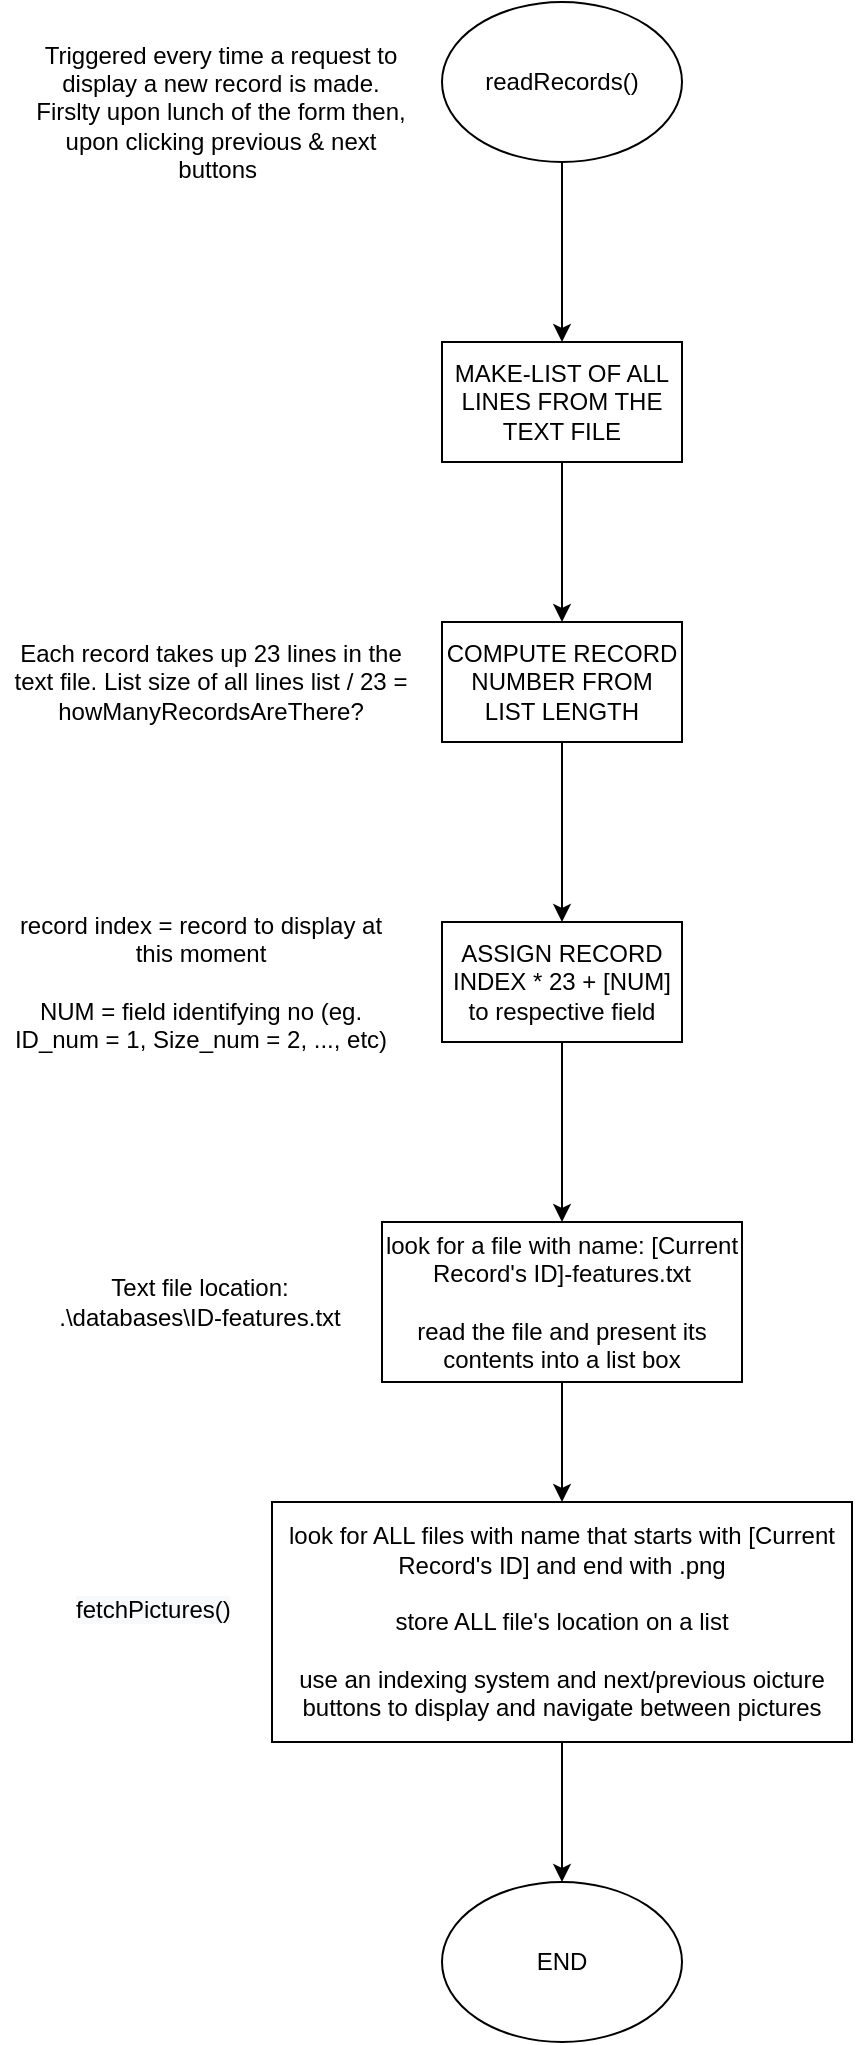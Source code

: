 <mxfile version="14.5.1" type="device"><diagram id="otUTzECcqgapwdiOcEe7" name="Page-1"><mxGraphModel dx="1086" dy="936" grid="1" gridSize="10" guides="1" tooltips="1" connect="1" arrows="1" fold="1" page="1" pageScale="1" pageWidth="850" pageHeight="1100" math="0" shadow="0"><root><mxCell id="0"/><mxCell id="1" parent="0"/><mxCell id="FeclnCPgYSYEQMeS2d2x-5" value="" style="edgeStyle=orthogonalEdgeStyle;rounded=0;orthogonalLoop=1;jettySize=auto;html=1;" parent="1" source="FeclnCPgYSYEQMeS2d2x-1" target="FeclnCPgYSYEQMeS2d2x-4" edge="1"><mxGeometry relative="1" as="geometry"/></mxCell><mxCell id="FeclnCPgYSYEQMeS2d2x-1" value="readRecords()" style="ellipse;whiteSpace=wrap;html=1;" parent="1" vertex="1"><mxGeometry x="365" y="20" width="120" height="80" as="geometry"/></mxCell><mxCell id="FeclnCPgYSYEQMeS2d2x-2" value="Triggered every time a request to display a new record is made. Firslty upon lunch of the form then, upon clicking previous &amp;amp; next buttons&amp;nbsp;" style="text;html=1;strokeColor=none;fillColor=none;align=center;verticalAlign=middle;whiteSpace=wrap;rounded=0;" parent="1" vertex="1"><mxGeometry x="160" y="60" width="189" height="30" as="geometry"/></mxCell><mxCell id="FeclnCPgYSYEQMeS2d2x-7" value="" style="edgeStyle=orthogonalEdgeStyle;rounded=0;orthogonalLoop=1;jettySize=auto;html=1;" parent="1" source="FeclnCPgYSYEQMeS2d2x-4" target="FeclnCPgYSYEQMeS2d2x-6" edge="1"><mxGeometry relative="1" as="geometry"/></mxCell><mxCell id="FeclnCPgYSYEQMeS2d2x-4" value="MAKE-LIST OF ALL LINES FROM THE TEXT FILE" style="whiteSpace=wrap;html=1;" parent="1" vertex="1"><mxGeometry x="365" y="190" width="120" height="60" as="geometry"/></mxCell><mxCell id="2TZ8FErOMTEd5yKo6sMq-2" style="edgeStyle=orthogonalEdgeStyle;rounded=0;orthogonalLoop=1;jettySize=auto;html=1;exitX=0.5;exitY=1;exitDx=0;exitDy=0;entryX=0.5;entryY=0;entryDx=0;entryDy=0;" edge="1" parent="1" source="FeclnCPgYSYEQMeS2d2x-6" target="2TZ8FErOMTEd5yKo6sMq-1"><mxGeometry relative="1" as="geometry"/></mxCell><mxCell id="FeclnCPgYSYEQMeS2d2x-6" value="COMPUTE RECORD NUMBER FROM LIST LENGTH" style="whiteSpace=wrap;html=1;" parent="1" vertex="1"><mxGeometry x="365" y="330" width="120" height="60" as="geometry"/></mxCell><mxCell id="FeclnCPgYSYEQMeS2d2x-29" value="Each record takes up 23 lines in the text file. List size of all lines list / 23 = howManyRecordsAreThere?" style="text;html=1;strokeColor=none;fillColor=none;align=center;verticalAlign=middle;whiteSpace=wrap;rounded=0;" parent="1" vertex="1"><mxGeometry x="150" y="345" width="199" height="30" as="geometry"/></mxCell><mxCell id="2TZ8FErOMTEd5yKo6sMq-4" style="edgeStyle=orthogonalEdgeStyle;rounded=0;orthogonalLoop=1;jettySize=auto;html=1;exitX=0.5;exitY=1;exitDx=0;exitDy=0;" edge="1" parent="1" source="2TZ8FErOMTEd5yKo6sMq-1"><mxGeometry relative="1" as="geometry"><mxPoint x="425" y="630" as="targetPoint"/></mxGeometry></mxCell><mxCell id="2TZ8FErOMTEd5yKo6sMq-1" value="ASSIGN RECORD INDEX * 23 + [NUM] to respective field" style="whiteSpace=wrap;html=1;" vertex="1" parent="1"><mxGeometry x="365" y="480" width="120" height="60" as="geometry"/></mxCell><mxCell id="2TZ8FErOMTEd5yKo6sMq-3" value="record index = record to display at this moment&lt;br&gt;&lt;br&gt;NUM = field identifying no (eg. ID_num = 1, Size_num = 2, ..., etc)" style="text;html=1;strokeColor=none;fillColor=none;align=center;verticalAlign=middle;whiteSpace=wrap;rounded=0;" vertex="1" parent="1"><mxGeometry x="144.75" y="495" width="199" height="30" as="geometry"/></mxCell><mxCell id="2TZ8FErOMTEd5yKo6sMq-7" style="edgeStyle=orthogonalEdgeStyle;rounded=0;orthogonalLoop=1;jettySize=auto;html=1;exitX=0.5;exitY=1;exitDx=0;exitDy=0;entryX=0.5;entryY=0;entryDx=0;entryDy=0;" edge="1" parent="1" source="2TZ8FErOMTEd5yKo6sMq-5" target="2TZ8FErOMTEd5yKo6sMq-8"><mxGeometry relative="1" as="geometry"><mxPoint x="420" y="770" as="targetPoint"/></mxGeometry></mxCell><mxCell id="2TZ8FErOMTEd5yKo6sMq-5" value="look for a file with name: [Current Record's ID]-features.txt&lt;br&gt;&lt;br&gt;read the file and present its contents into a list box" style="whiteSpace=wrap;html=1;" vertex="1" parent="1"><mxGeometry x="335" y="630" width="180" height="80" as="geometry"/></mxCell><mxCell id="2TZ8FErOMTEd5yKo6sMq-6" value="Text file location:&lt;br&gt;.\databases\ID-features.txt" style="text;html=1;strokeColor=none;fillColor=none;align=center;verticalAlign=middle;whiteSpace=wrap;rounded=0;" vertex="1" parent="1"><mxGeometry x="169" y="660" width="150" height="20" as="geometry"/></mxCell><mxCell id="2TZ8FErOMTEd5yKo6sMq-10" style="edgeStyle=orthogonalEdgeStyle;rounded=0;orthogonalLoop=1;jettySize=auto;html=1;exitX=0.5;exitY=1;exitDx=0;exitDy=0;" edge="1" parent="1" source="2TZ8FErOMTEd5yKo6sMq-8"><mxGeometry relative="1" as="geometry"><mxPoint x="425" y="960" as="targetPoint"/></mxGeometry></mxCell><mxCell id="2TZ8FErOMTEd5yKo6sMq-8" value="look for ALL files with name that starts with [Current Record's ID] and end with .png&lt;br&gt;&lt;br&gt;store ALL file's location on a list&lt;br&gt;&lt;br&gt;use an indexing system and next/previous oicture buttons to display and navigate between pictures" style="whiteSpace=wrap;html=1;" vertex="1" parent="1"><mxGeometry x="280" y="770" width="290" height="120" as="geometry"/></mxCell><mxCell id="2TZ8FErOMTEd5yKo6sMq-9" value="&lt;span style=&quot;color: rgb(0, 0, 0); font-family: helvetica; font-size: 12px; font-style: normal; font-weight: 400; letter-spacing: normal; text-align: center; text-indent: 0px; text-transform: none; word-spacing: 0px; background-color: rgb(248, 249, 250); display: inline; float: none;&quot;&gt;fetchPictures()&lt;/span&gt;" style="text;whiteSpace=wrap;html=1;" vertex="1" parent="1"><mxGeometry x="180" y="810" width="100" height="30" as="geometry"/></mxCell><mxCell id="2TZ8FErOMTEd5yKo6sMq-11" value="END" style="ellipse;whiteSpace=wrap;html=1;" vertex="1" parent="1"><mxGeometry x="365" y="960" width="120" height="80" as="geometry"/></mxCell></root></mxGraphModel></diagram></mxfile>